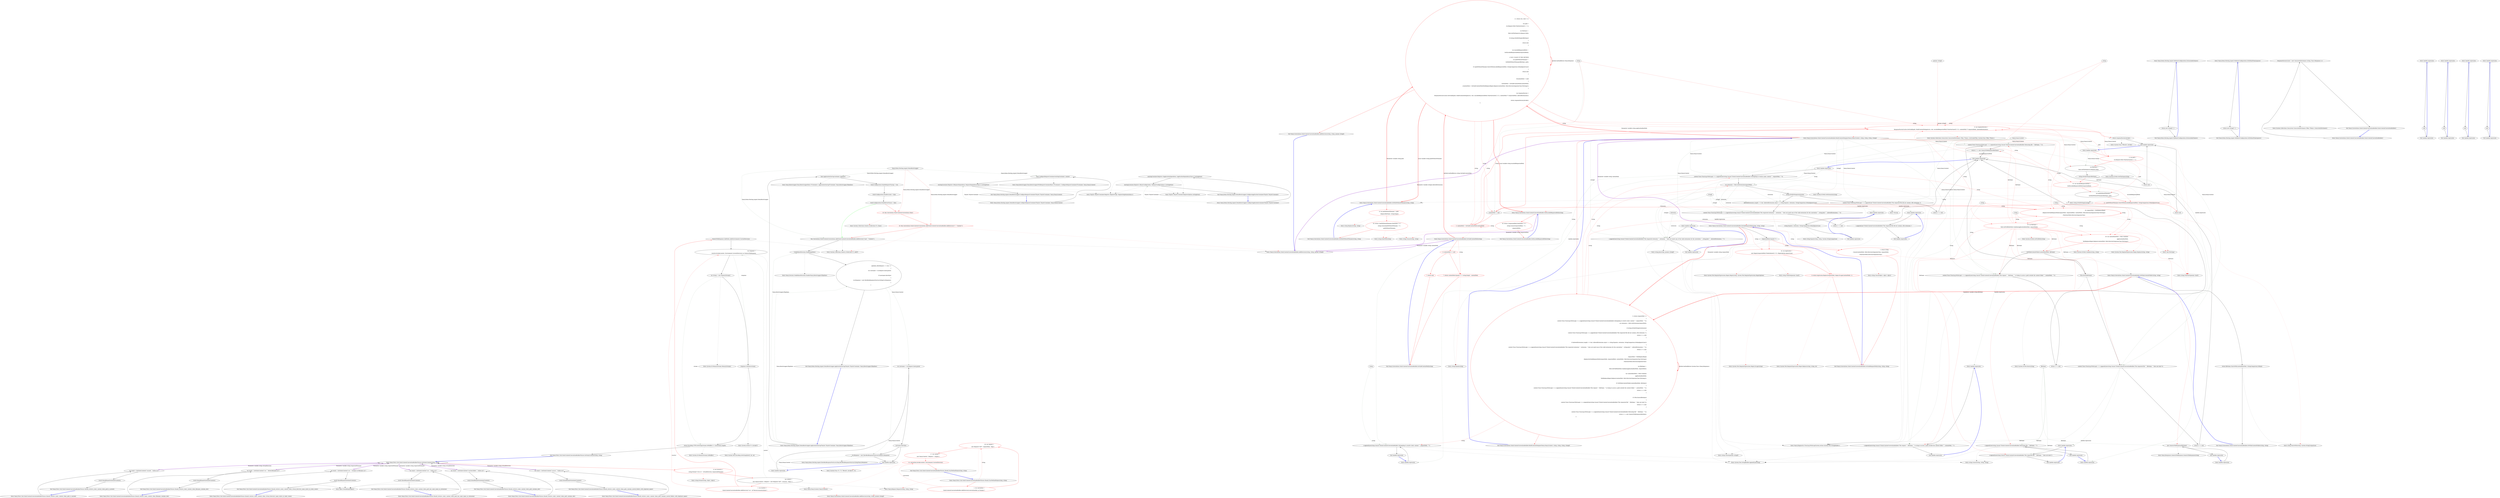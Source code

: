 digraph  {
n39 [label="Nancy.Demo.Hosting.Aspnet.DemoBootstrapper", span=""];
n0 [cluster="Nancy.Demo.Hosting.Aspnet.DemoBootstrapper.ConfigureApplicationContainer(TinyIoC.TinyIoCContainer)", label="Entry Nancy.Demo.Hosting.Aspnet.DemoBootstrapper.ConfigureApplicationContainer(TinyIoC.TinyIoCContainer)", span="23-23"];
n1 [cluster="Nancy.Demo.Hosting.Aspnet.DemoBootstrapper.ConfigureApplicationContainer(TinyIoC.TinyIoCContainer)", label="existingContainer.Register<IApplicationDependency, ApplicationDependencyClass>().AsSingleton()", span="27-27"];
n2 [cluster="Nancy.Demo.Hosting.Aspnet.DemoBootstrapper.ConfigureApplicationContainer(TinyIoC.TinyIoCContainer)", label="existingContainer.Register<IRazorConfiguration, MyRazorConfiguration>().AsSingleton()", span="28-28"];
n4 [cluster="TinyIoC.TinyIoCContainer.Register<RegisterType, RegisterImplementation>()", label="Entry TinyIoC.TinyIoCContainer.Register<RegisterType, RegisterImplementation>()", span="1018-1018"];
n5 [cluster="TinyIoC.TinyIoCContainer.RegisterOptions.AsSingleton()", label="Entry TinyIoC.TinyIoCContainer.RegisterOptions.AsSingleton()", span="592-592"];
n3 [cluster="Nancy.Demo.Hosting.Aspnet.DemoBootstrapper.ConfigureApplicationContainer(TinyIoC.TinyIoCContainer)", label="Exit Nancy.Demo.Hosting.Aspnet.DemoBootstrapper.ConfigureApplicationContainer(TinyIoC.TinyIoCContainer)", span="23-23"];
n6 [cluster="Nancy.Demo.Hosting.Aspnet.DemoBootstrapper.ConfigureRequestContainer(TinyIoC.TinyIoCContainer, Nancy.NancyContext)", label="Entry Nancy.Demo.Hosting.Aspnet.DemoBootstrapper.ConfigureRequestContainer(TinyIoC.TinyIoCContainer, Nancy.NancyContext)", span="31-31"];
n7 [cluster="Nancy.Demo.Hosting.Aspnet.DemoBootstrapper.ConfigureRequestContainer(TinyIoC.TinyIoCContainer, Nancy.NancyContext)", label="base.ConfigureRequestContainer(existingContainer, context)", span="33-33"];
n8 [cluster="Nancy.Demo.Hosting.Aspnet.DemoBootstrapper.ConfigureRequestContainer(TinyIoC.TinyIoCContainer, Nancy.NancyContext)", label="existingContainer.Register<IRequestDependency, RequestDependencyClass>().AsSingleton()", span="35-35"];
n10 [cluster="Nancy.Bootstrapper.NancyBootstrapperWithRequestContainerBase<TContainer>.ConfigureRequestContainer(TContainer, Nancy.NancyContext)", label="Entry Nancy.Bootstrapper.NancyBootstrapperWithRequestContainerBase<TContainer>.ConfigureRequestContainer(TContainer, Nancy.NancyContext)", span="108-108"];
n9 [cluster="Nancy.Demo.Hosting.Aspnet.DemoBootstrapper.ConfigureRequestContainer(TinyIoC.TinyIoCContainer, Nancy.NancyContext)", label="Exit Nancy.Demo.Hosting.Aspnet.DemoBootstrapper.ConfigureRequestContainer(TinyIoC.TinyIoCContainer, Nancy.NancyContext)", span="31-31"];
n11 [cluster="Nancy.Demo.Hosting.Aspnet.DemoBootstrapper.ApplicationStartup(TinyIoC.TinyIoCContainer, Nancy.Bootstrapper.IPipelines)", label="Entry Nancy.Demo.Hosting.Aspnet.DemoBootstrapper.ApplicationStartup(TinyIoC.TinyIoCContainer, Nancy.Bootstrapper.IPipelines)", span="38-38"];
n12 [cluster="Nancy.Demo.Hosting.Aspnet.DemoBootstrapper.ApplicationStartup(TinyIoC.TinyIoCContainer, Nancy.Bootstrapper.IPipelines)", label="base.ApplicationStartup(container, pipelines)", span="40-40"];
n19 [cluster="Nancy.Demo.Hosting.Aspnet.DemoBootstrapper.ApplicationStartup(TinyIoC.TinyIoCContainer, Nancy.Bootstrapper.IPipelines)", label="CookieBasedSessions.Enable(pipelines)", span="51-51"];
n20 [cluster="Nancy.Demo.Hosting.Aspnet.DemoBootstrapper.ApplicationStartup(TinyIoC.TinyIoCContainer, Nancy.Bootstrapper.IPipelines)", label="pipelines.AfterRequest += (ctx) =>\r\n            {\r\n                var username = ctx.Request.Query.pirate;\r\n\r\n                if (username.HasValue)\r\n                {\r\n                    ctx.Response = new HereBeAResponseYouScurvyDog(ctx.Response);\r\n                }\r\n            }", span="53-61"];
n13 [cluster="Nancy.Demo.Hosting.Aspnet.DemoBootstrapper.ApplicationStartup(TinyIoC.TinyIoCContainer, Nancy.Bootstrapper.IPipelines)", label="StaticConfiguration.EnableRequestTracing = true", span="42-42"];
n22 [cluster="Nancy.Bootstrapper.NancyBootstrapperBase<TContainer>.ApplicationStartup(TContainer, Nancy.Bootstrapper.IPipelines)", label="Entry Nancy.Bootstrapper.NancyBootstrapperBase<TContainer>.ApplicationStartup(TContainer, Nancy.Bootstrapper.IPipelines)", span="380-380"];
n14 [cluster="Nancy.Demo.Hosting.Aspnet.DemoBootstrapper.ApplicationStartup(TinyIoC.TinyIoCContainer, Nancy.Bootstrapper.IPipelines)", label="StaticConfiguration.DisableCaches = false", span="43-43"];
n15 [cluster="Nancy.Demo.Hosting.Aspnet.DemoBootstrapper.ApplicationStartup(TinyIoC.TinyIoCContainer, Nancy.Bootstrapper.IPipelines)", label="StaticConfiguration.DisableErrorTraces = false", span="44-44"];
n16 [cluster="Nancy.Demo.Hosting.Aspnet.DemoBootstrapper.ApplicationStartup(TinyIoC.TinyIoCContainer, Nancy.Bootstrapper.IPipelines)", color=red, community=0, label="18: this.Conventions.StaticContentsConventions.Clear()", span="47-47"];
n17 [cluster="Nancy.Demo.Hosting.Aspnet.DemoBootstrapper.ApplicationStartup(TinyIoC.TinyIoCContainer, Nancy.Bootstrapper.IPipelines)", color=red, community=0, label="18: this.Conventions.StaticContentsConventions.Add(StaticContentConventionBuilder.AddDirectory(''/'', ''Content''))", span="48-48"];
n23 [cluster="System.Collections.Generic.ICollection<T>.Clear()", label="Entry System.Collections.Generic.ICollection<T>.Clear()", span="0-0"];
n18 [cluster="Nancy.Demo.Hosting.Aspnet.DemoBootstrapper.ApplicationStartup(TinyIoC.TinyIoCContainer, Nancy.Bootstrapper.IPipelines)", label="this.Conventions.StaticContentsConventions.Add(StaticContentConventionBuilder.AddDirectory(''moo'', ''Content''))", span="49-49"];
n24 [cluster="Nancy.Conventions.StaticContentConventionBuilder.AddDirectory(string, string, params string[])", label="Entry Nancy.Conventions.StaticContentConventionBuilder.AddDirectory(string, string, params string[])", span="29-29"];
n25 [cluster="System.Collections.Generic.ICollection<T>.Add(T)", label="Entry System.Collections.Generic.ICollection<T>.Add(T)", span="0-0"];
n26 [cluster="Nancy.Session.CookieBasedSessions.Enable(Nancy.Bootstrapper.IPipelines)", label="Entry Nancy.Session.CookieBasedSessions.Enable(Nancy.Bootstrapper.IPipelines)", span="79-79"];
n21 [cluster="Nancy.Demo.Hosting.Aspnet.DemoBootstrapper.ApplicationStartup(TinyIoC.TinyIoCContainer, Nancy.Bootstrapper.IPipelines)", label="Exit Nancy.Demo.Hosting.Aspnet.DemoBootstrapper.ApplicationStartup(TinyIoC.TinyIoCContainer, Nancy.Bootstrapper.IPipelines)", span="38-38"];
n28 [cluster="lambda expression", label="var username = ctx.Request.Query.pirate", span="55-55"];
n30 [cluster="lambda expression", label="ctx.Response = new HereBeAResponseYouScurvyDog(ctx.Response)", span="59-59"];
n27 [cluster="lambda expression", label="Entry lambda expression", span="53-61"];
n29 [cluster="lambda expression", label="username.HasValue", span="57-57"];
n31 [cluster="lambda expression", label="Exit lambda expression", span="53-61"];
n32 [cluster="Nancy.Demo.Hosting.Aspnet.HereBeAResponseYouScurvyDog.HereBeAResponseYouScurvyDog(Nancy.Response)", label="Entry Nancy.Demo.Hosting.Aspnet.HereBeAResponseYouScurvyDog.HereBeAResponseYouScurvyDog(Nancy.Response)", span="12-12"];
n33 [cluster="Nancy.Demo.Hosting.Aspnet.MyRazorConfiguration.GetAssemblyNames()", label="Entry Nancy.Demo.Hosting.Aspnet.MyRazorConfiguration.GetAssemblyNames()", span="75-75"];
n34 [cluster="Nancy.Demo.Hosting.Aspnet.MyRazorConfiguration.GetAssemblyNames()", label="return new string[] { };", span="77-77"];
n35 [cluster="Nancy.Demo.Hosting.Aspnet.MyRazorConfiguration.GetAssemblyNames()", label="Exit Nancy.Demo.Hosting.Aspnet.MyRazorConfiguration.GetAssemblyNames()", span="75-75"];
n36 [cluster="Nancy.Demo.Hosting.Aspnet.MyRazorConfiguration.GetDefaultNamespaces()", label="Entry Nancy.Demo.Hosting.Aspnet.MyRazorConfiguration.GetDefaultNamespaces()", span="80-80"];
n37 [cluster="Nancy.Demo.Hosting.Aspnet.MyRazorConfiguration.GetDefaultNamespaces()", label="return new string[] { };", span="82-82"];
n38 [cluster="Nancy.Demo.Hosting.Aspnet.MyRazorConfiguration.GetDefaultNamespaces()", label="Exit Nancy.Demo.Hosting.Aspnet.MyRazorConfiguration.GetDefaultNamespaces()", span="80-80"];
m0_5 [cluster="Nancy.Conventions.StaticContentConventionBuilder.AddDirectory(string, string, params string[])", color=red, community=0, file="StaticContentConventionBuilder.cs", label="11: return (ctx, root) =>{\r\n\r\n                var path =\r\n                    ctx.Request.Path.TrimStart(new[] { '/' });\r\n\r\n                var fileName = \r\n                    Path.GetFileName(ctx.Request.Path);\r\n\r\n                if (string.IsNullOrEmpty(fileName))\r\n                {\r\n                    return null;\r\n                }\r\n\r\n                var encodedRequestedPath = \r\n                    GetEncodedRequestedPath(requestedPath);\r\n\r\n                // CAN I CLEAN UP THIS METHOD\r\n                var pathWithoutFilename = \r\n                    GetPathWithoutFilename(fileName, path);\r\n\r\n                if (!pathWithoutFilename.StartsWith(encodedRequestedPath, StringComparison.OrdinalIgnoreCase))\r\n                {\r\n                    return null;\r\n                }\r\n\r\n                if(contentPath != null)\r\n                {\r\n                    contentPath = GetSafeContentPath(contentPath);\r\n                    //contentPath = GetSafeContentPath(PathReplaceRegex.Replace(contentPath, Path.DirectorySeparatorChar.ToString()));\r\n                }\r\n\r\n                var responseFactory =\r\n                    ResponseFactoryCache.GetOrAdd(path, BuildContentDelegate(ctx, root, encodedRequestedPath.TrimStart(new[] {'/'}), contentPath ?? requestedPath, allowedExtensions));\r\n\r\n                return responseFactory.Invoke();\r\n            };", span="36-71"];
m0_6 [cluster="Nancy.Conventions.StaticContentConventionBuilder.AddDirectory(string, string, params string[])", file="StaticContentConventionBuilder.cs", label="Exit Nancy.Conventions.StaticContentConventionBuilder.AddDirectory(string, string, params string[])", span="29-29"];
m0_67 [cluster="Nancy.Diagnostics.TraceLog.WriteLog(System.Action<System.Text.StringBuilder>)", file="StaticContentConventionBuilder.cs", label="Entry Nancy.Diagnostics.TraceLog.WriteLog(System.Action<System.Text.StringBuilder>)", span="14-14"];
m0_74 [cluster="System.IO.Path.GetFullPath(string)", file="StaticContentConventionBuilder.cs", label="Entry System.IO.Path.GetFullPath(string)", span="0-0"];
m0_69 [cluster="Unk.Any", file="StaticContentConventionBuilder.cs", label="Entry Unk.Any", span=""];
m0_29 [cluster="System.Collections.Concurrent.ConcurrentDictionary<TKey, TValue>.GetOrAdd(TKey, System.Func<TKey, TValue>)", file="StaticContentConventionBuilder.cs", label="Entry System.Collections.Concurrent.ConcurrentDictionary<TKey, TValue>.GetOrAdd(TKey, System.Func<TKey, TValue>)", span="0-0"];
m0_27 [cluster="Nancy.Conventions.StaticContentConventionBuilder.GetSafeContentPath(string)", file="StaticContentConventionBuilder.cs", label="Entry Nancy.Conventions.StaticContentConventionBuilder.GetSafeContentPath(string)", span="74-74"];
m0_31 [cluster="Nancy.Conventions.StaticContentConventionBuilder.GetSafeContentPath(string)", color=red, community=0, file="StaticContentConventionBuilder.cs", label="4: contentPath == null", span="76-76"];
m0_33 [cluster="Nancy.Conventions.StaticContentConventionBuilder.GetSafeContentPath(string)", color=red, community=0, file="StaticContentConventionBuilder.cs", label="7: return contentPath.Equals(''/'') ? string.Empty : contentPath;", span="81-81"];
m0_32 [cluster="Nancy.Conventions.StaticContentConventionBuilder.GetSafeContentPath(string)", color=red, community=0, file="StaticContentConventionBuilder.cs", label="7: return null;", span="78-78"];
m0_34 [cluster="Nancy.Conventions.StaticContentConventionBuilder.GetSafeContentPath(string)", file="StaticContentConventionBuilder.cs", label="Exit Nancy.Conventions.StaticContentConventionBuilder.GetSafeContentPath(string)", span="74-74"];
m0_25 [cluster="Nancy.Conventions.StaticContentConventionBuilder.GetPathWithoutFilename(string, string)", file="StaticContentConventionBuilder.cs", label="Entry Nancy.Conventions.StaticContentConventionBuilder.GetPathWithoutFilename(string, string)", span="92-92"];
m0_40 [cluster="Nancy.Conventions.StaticContentConventionBuilder.GetPathWithoutFilename(string, string)", color=red, community=0, file="StaticContentConventionBuilder.cs", label="8: var pathWithoutFilename = path\r\n                .Replace(fileName, string.Empty)", span="94-95"];
m0_41 [cluster="Nancy.Conventions.StaticContentConventionBuilder.GetPathWithoutFilename(string, string)", color=red, community=0, file="StaticContentConventionBuilder.cs", label="20: return (!pathWithoutFilename.EndsWith(''/'')) ?\r\n                string.Concat(pathWithoutFilename, ''/'') :\r\n                pathWithoutFilename;", span="98-100"];
m0_42 [cluster="Nancy.Conventions.StaticContentConventionBuilder.GetPathWithoutFilename(string, string)", file="StaticContentConventionBuilder.cs", label="Exit Nancy.Conventions.StaticContentConventionBuilder.GetPathWithoutFilename(string, string)", span="92-92"];
m0_72 [cluster="System.Text.RegularExpressions.Regex.Replace(string, string)", file="StaticContentConventionBuilder.cs", label="Entry System.Text.RegularExpressions.Regex.Replace(string, string)", span="0-0"];
m0_22 [cluster="System.IO.Path.GetFileName(string)", file="StaticContentConventionBuilder.cs", label="Entry System.IO.Path.GetFileName(string)", span="0-0"];
m0_70 [cluster="Nancy.Conventions.StaticContentConventionBuilder.GetSafeRequestPath(string, string, string)", file="StaticContentConventionBuilder.cs", label="Entry Nancy.Conventions.StaticContentConventionBuilder.GetSafeRequestPath(string, string, string)", span="150-150"];
m0_119 [cluster="Nancy.Conventions.StaticContentConventionBuilder.GetSafeRequestPath(string, string, string)", file="StaticContentConventionBuilder.cs", label="requestedPath.Equals(''/'')", span="152-152"];
m0_120 [cluster="Nancy.Conventions.StaticContentConventionBuilder.GetSafeRequestPath(string, string, string)", color=red, community=0, file="StaticContentConventionBuilder.cs", label="1: return string\r\n                    .Concat(contentPath, Path.DirectorySeparatorChar, requestPath)\r\n                    .TrimStart(Path.DirectorySeparatorChar);", span="154-156"];
m0_121 [cluster="Nancy.Conventions.StaticContentConventionBuilder.GetSafeRequestPath(string, string, string)", color=red, community=0, file="StaticContentConventionBuilder.cs", label="24: var expression = \r\n                new Regex(requestedPath.TrimEnd(new[] {'/'}), RegexOptions.IgnoreCase)", span="159-160"];
m0_122 [cluster="Nancy.Conventions.StaticContentConventionBuilder.GetSafeRequestPath(string, string, string)", color=red, community=0, file="StaticContentConventionBuilder.cs", label="8: return expression.Replace(requestPath, Regex.Escape(contentPath), 1);", span="162-162"];
m0_123 [cluster="Nancy.Conventions.StaticContentConventionBuilder.GetSafeRequestPath(string, string, string)", file="StaticContentConventionBuilder.cs", label="Exit Nancy.Conventions.StaticContentConventionBuilder.GetSafeRequestPath(string, string, string)", span="150-150"];
m0_28 [cluster="Nancy.Conventions.StaticContentConventionBuilder.BuildContentDelegate(Nancy.NancyContext, string, string, string, string[])", file="StaticContentConventionBuilder.cs", label="Entry Nancy.Conventions.StaticContentConventionBuilder.BuildContentDelegate(Nancy.NancyContext, string, string, string, string[])", span="103-103"];
m0_44 [cluster="Nancy.Conventions.StaticContentConventionBuilder.BuildContentDelegate(Nancy.NancyContext, string, string, string, string[])", color=red, community=0, file="StaticContentConventionBuilder.cs", label="3: return requestPath =>\r\n            {\r\n                context.Trace.TraceLog.WriteLog(x => x.AppendLine(string.Concat(''[StaticContentConventionBuilder] Attempting to resolve static content ''', requestPath, ''''')));\r\n                var extension = Path.GetExtension(requestPath);\r\n\r\n                if (string.IsNullOrEmpty(extension))\r\n                {\r\n                    context.Trace.TraceLog.WriteLog(x => x.AppendLine(''[StaticContentConventionBuilder] The requested file did not contain a file extension.''));\r\n                    return () => null;\r\n                }\r\n\r\n                if (allowedExtensions.Length != 0 && !allowedExtensions.Any(e => string.Equals(e, extension, StringComparison.OrdinalIgnoreCase)))\r\n                {\r\n                    context.Trace.TraceLog.WriteLog(x => x.AppendLine(string.Concat(''[StaticContentConventionBuilder] The requested extension ''', extension, ''' does not match any of the valid extensions for the convention ''', string.Join('','', allowedExtensions), ''''')));\r\n                    return () => null;\r\n                }\r\n\r\n                requestPath = PathReplaceRegex\r\n                    .Replace(GetSafeRequestPath(requestPath, requestedPath, contentPath), Path.DirectorySeparatorChar.ToString())\r\n                    .TrimStart(Path.DirectorySeparatorChar);\r\n\r\n                var fileName = \r\n                    Path.GetFullPath(Path.Combine(applicationRootPath, requestPath));\r\n\r\n                var contentRootPath = Path.Combine(\r\n                    applicationRootPath,\r\n                    PathReplaceRegex.Replace(contentPath, Path.DirectorySeparatorChar.ToString()));\r\n\r\n                if (!IsWithinContentFolder(contentRootPath, fileName))\r\n                {\r\n                    context.Trace.TraceLog.WriteLog(x => x.AppendLine(string.Concat(''[StaticContentConventionBuilder] The request ''', fileName, ''' is trying to access a path outside the content folder ''', contentPath, ''''')));\r\n                    return () => null;\r\n                }\r\n\r\n                if (!File.Exists(fileName))\r\n                {\r\n                    context.Trace.TraceLog.WriteLog(x => x.AppendLine(string.Concat(''[StaticContentConventionBuilder] The requested file ''', fileName, ''' does not exist'')));\r\n                    return () => null;\r\n                }\r\n\r\n                context.Trace.TraceLog.WriteLog(x => x.AppendLine(string.Concat(''[StaticContentConventionBuilder] Returning file ''', fileName, ''''')));\r\n                return () => new GenericFileResponse(fileName);\r\n            };", span="105-147"];
m0_45 [cluster="Nancy.Conventions.StaticContentConventionBuilder.BuildContentDelegate(Nancy.NancyContext, string, string, string, string[])", file="StaticContentConventionBuilder.cs", label="Exit Nancy.Conventions.StaticContentConventionBuilder.BuildContentDelegate(Nancy.NancyContext, string, string, string, string[])", span="103-103"];
m0_75 [cluster="Nancy.Conventions.StaticContentConventionBuilder.IsWithinContentFolder(string, string)", file="StaticContentConventionBuilder.cs", label="Entry Nancy.Conventions.StaticContentConventionBuilder.IsWithinContentFolder(string, string)", span="171-171"];
m0_129 [cluster="Nancy.Conventions.StaticContentConventionBuilder.IsWithinContentFolder(string, string)", file="StaticContentConventionBuilder.cs", label="return fileName.StartsWith(contentRootPath, StringComparison.Ordinal);", span="173-173"];
m0_130 [cluster="Nancy.Conventions.StaticContentConventionBuilder.IsWithinContentFolder(string, string)", file="StaticContentConventionBuilder.cs", label="Exit Nancy.Conventions.StaticContentConventionBuilder.IsWithinContentFolder(string, string)", span="171-171"];
m0_35 [cluster="string.Equals(string)", file="StaticContentConventionBuilder.cs", label="Entry string.Equals(string)", span="0-0"];
m0_43 [cluster="string.Replace(string, string)", file="StaticContentConventionBuilder.cs", label="Entry string.Replace(string, string)", span="0-0"];
m0_38 [cluster="string.EndsWith(string)", file="StaticContentConventionBuilder.cs", label="Entry string.EndsWith(string)", span="0-0"];
m0_68 [cluster="System.IO.Path.GetExtension(string)", file="StaticContentConventionBuilder.cs", label="Entry System.IO.Path.GetExtension(string)", span="0-0"];
m0_24 [cluster="Nancy.Conventions.StaticContentConventionBuilder.GetEncodedRequestedPath(string)", file="StaticContentConventionBuilder.cs", label="Entry Nancy.Conventions.StaticContentConventionBuilder.GetEncodedRequestedPath(string)", span="85-85"];
m0_36 [cluster="Nancy.Conventions.StaticContentConventionBuilder.GetEncodedRequestedPath(string)", color=red, community=0, file="StaticContentConventionBuilder.cs", label="18: return (!requestedPath.EndsWith(''/'')) ?\r\n                string.Concat(requestedPath, ''/'') :\r\n                requestedPath;", span="87-89"];
m0_37 [cluster="Nancy.Conventions.StaticContentConventionBuilder.GetEncodedRequestedPath(string)", file="StaticContentConventionBuilder.cs", label="Exit Nancy.Conventions.StaticContentConventionBuilder.GetEncodedRequestedPath(string)", span="85-85"];
m0_21 [cluster="string.TrimStart(params char[])", file="StaticContentConventionBuilder.cs", label="Entry string.TrimStart(params char[])", span="0-0"];
m0_95 [cluster="string.Join(string, params string[])", file="StaticContentConventionBuilder.cs", label="Entry string.Join(string, params string[])", span="0-0"];
m0_118 [cluster="Nancy.Responses.GenericFileResponse.GenericFileResponse(string)", file="StaticContentConventionBuilder.cs", label="Entry Nancy.Responses.GenericFileResponse.GenericFileResponse(string)", span="32-32"];
m0_71 [cluster="char.ToString()", file="StaticContentConventionBuilder.cs", label="Entry char.ToString()", span="0-0"];
m0_126 [cluster="string.TrimEnd(params char[])", file="StaticContentConventionBuilder.cs", label="Entry string.TrimEnd(params char[])", span="0-0"];
m0_26 [cluster="string.StartsWith(string, System.StringComparison)", file="StaticContentConventionBuilder.cs", label="Entry string.StartsWith(string, System.StringComparison)", span="0-0"];
m0_3 [cluster="System.Collections.Concurrent.ConcurrentDictionary<TKey, TValue>.ConcurrentDictionary()", file="StaticContentConventionBuilder.cs", label="Entry System.Collections.Concurrent.ConcurrentDictionary<TKey, TValue>.ConcurrentDictionary()", span="0-0"];
m0_23 [cluster="string.IsNullOrEmpty(string)", file="StaticContentConventionBuilder.cs", label="Entry string.IsNullOrEmpty(string)", span="0-0"];
m0_39 [cluster="string.Concat(string, string)", file="StaticContentConventionBuilder.cs", label="Entry string.Concat(string, string)", span="0-0"];
m0_0 [cluster="Nancy.Conventions.StaticContentConventionBuilder.StaticContentConventionBuilder()", file="StaticContentConventionBuilder.cs", label="Entry Nancy.Conventions.StaticContentConventionBuilder.StaticContentConventionBuilder()", span="17-17"];
m0_1 [cluster="Nancy.Conventions.StaticContentConventionBuilder.StaticContentConventionBuilder()", file="StaticContentConventionBuilder.cs", label="ResponseFactoryCache = new ConcurrentDictionary<string, Func<Response>>()", span="19-19"];
m0_2 [cluster="Nancy.Conventions.StaticContentConventionBuilder.StaticContentConventionBuilder()", file="StaticContentConventionBuilder.cs", label="Exit Nancy.Conventions.StaticContentConventionBuilder.StaticContentConventionBuilder()", span="17-17"];
m0_115 [cluster="lambda expression", file="StaticContentConventionBuilder.cs", label="Entry lambda expression", span="146-146"];
m0_12 [cluster="lambda expression", color=red, community=0, file="StaticContentConventionBuilder.cs", label="23: var encodedRequestedPath = \r\n                    GetEncodedRequestedPath(requestedPath)", span="49-50"];
m0_18 [cluster="lambda expression", color=red, community=0, file="StaticContentConventionBuilder.cs", label="0: var responseFactory =\r\n                    ResponseFactoryCache.GetOrAdd(path, BuildContentDelegate(ctx, root, encodedRequestedPath.TrimStart(new[] {'/'}), contentPath ?? requestedPath, allowedExtensions))", span="67-68"];
m0_8 [cluster="lambda expression", color=red, community=0, file="StaticContentConventionBuilder.cs", label="5: var path =\r\n                    ctx.Request.Path.TrimStart(new[] { '/' })", span="38-39"];
m0_9 [cluster="lambda expression", file="StaticContentConventionBuilder.cs", label="var fileName = \r\n                    Path.GetFileName(ctx.Request.Path)", span="41-42"];
m0_16 [cluster="lambda expression", file="StaticContentConventionBuilder.cs", label="contentPath != null", span="61-61"];
m0_17 [cluster="lambda expression", color=red, community=0, file="StaticContentConventionBuilder.cs", label="2: contentPath = GetSafeContentPath(contentPath)", span="63-63"];
m0_7 [cluster="lambda expression", file="StaticContentConventionBuilder.cs", label="Entry lambda expression", span="36-71"];
m0_13 [cluster="lambda expression", file="StaticContentConventionBuilder.cs", label="var pathWithoutFilename = \r\n                    GetPathWithoutFilename(fileName, path)", span="53-54"];
m0_10 [cluster="lambda expression", file="StaticContentConventionBuilder.cs", label="string.IsNullOrEmpty(fileName)", span="44-44"];
m0_11 [cluster="lambda expression", file="StaticContentConventionBuilder.cs", label="return null;", span="46-46"];
m0_14 [cluster="lambda expression", color=red, community=0, file="StaticContentConventionBuilder.cs", label="11: !pathWithoutFilename.StartsWith(encodedRequestedPath, StringComparison.OrdinalIgnoreCase)", span="56-56"];
m0_15 [cluster="lambda expression", file="StaticContentConventionBuilder.cs", label="return null;", span="58-58"];
m0_19 [cluster="lambda expression", file="StaticContentConventionBuilder.cs", label="return responseFactory.Invoke();", span="70-70"];
m0_20 [cluster="lambda expression", file="StaticContentConventionBuilder.cs", label="Exit lambda expression", span="36-71"];
m0_47 [cluster="lambda expression", file="StaticContentConventionBuilder.cs", label="context.Trace.TraceLog.WriteLog(x => x.AppendLine(string.Concat(''[StaticContentConventionBuilder] Attempting to resolve static content ''', requestPath, ''''')))", span="107-107"];
m0_50 [cluster="lambda expression", file="StaticContentConventionBuilder.cs", label="context.Trace.TraceLog.WriteLog(x => x.AppendLine(''[StaticContentConventionBuilder] The requested file did not contain a file extension.''))", span="112-112"];
m0_52 [cluster="lambda expression", file="StaticContentConventionBuilder.cs", label="allowedExtensions.Length != 0 && !allowedExtensions.Any(e => string.Equals(e, extension, StringComparison.OrdinalIgnoreCase))", span="116-116"];
m0_53 [cluster="lambda expression", file="StaticContentConventionBuilder.cs", label="context.Trace.TraceLog.WriteLog(x => x.AppendLine(string.Concat(''[StaticContentConventionBuilder] The requested extension ''', extension, ''' does not match any of the valid extensions for the convention ''', string.Join('','', allowedExtensions), ''''')))", span="118-118"];
m0_93 [cluster="lambda expression", file="StaticContentConventionBuilder.cs", label="x.AppendLine(string.Concat(''[StaticContentConventionBuilder] The requested extension ''', extension, ''' does not match any of the valid extensions for the convention ''', string.Join('','', allowedExtensions), '''''))", span="118-118"];
m0_55 [cluster="lambda expression", color=red, community=0, file="StaticContentConventionBuilder.cs", label="16: requestPath = PathReplaceRegex\r\n                    .Replace(GetSafeRequestPath(requestPath, requestedPath, contentPath), Path.DirectorySeparatorChar.ToString())\r\n                    .TrimStart(Path.DirectorySeparatorChar)", span="122-124"];
m0_56 [cluster="lambda expression", color=red, community=0, file="StaticContentConventionBuilder.cs", label="16: var fileName = \r\n                    Path.GetFullPath(Path.Combine(applicationRootPath, requestPath))", span="126-127"];
m0_57 [cluster="lambda expression", color=red, community=0, file="StaticContentConventionBuilder.cs", label="16: var contentRootPath = Path.Combine(\r\n                    applicationRootPath,\r\n                    PathReplaceRegex.Replace(contentPath, Path.DirectorySeparatorChar.ToString()))", span="129-131"];
m0_59 [cluster="lambda expression", file="StaticContentConventionBuilder.cs", label="context.Trace.TraceLog.WriteLog(x => x.AppendLine(string.Concat(''[StaticContentConventionBuilder] The request ''', fileName, ''' is trying to access a path outside the content folder ''', contentPath, ''''')))", span="135-135"];
m0_101 [cluster="lambda expression", file="StaticContentConventionBuilder.cs", label="x.AppendLine(string.Concat(''[StaticContentConventionBuilder] The request ''', fileName, ''' is trying to access a path outside the content folder ''', contentPath, '''''))", span="135-135"];
m0_62 [cluster="lambda expression", file="StaticContentConventionBuilder.cs", label="context.Trace.TraceLog.WriteLog(x => x.AppendLine(string.Concat(''[StaticContentConventionBuilder] The requested file ''', fileName, ''' does not exist'')))", span="141-141"];
m0_64 [cluster="lambda expression", file="StaticContentConventionBuilder.cs", label="context.Trace.TraceLog.WriteLog(x => x.AppendLine(string.Concat(''[StaticContentConventionBuilder] Returning file ''', fileName, ''''')))", span="145-145"];
m0_78 [cluster="lambda expression", file="StaticContentConventionBuilder.cs", label="x.AppendLine(string.Concat(''[StaticContentConventionBuilder] Attempting to resolve static content ''', requestPath, '''''))", span="107-107"];
m0_48 [cluster="lambda expression", file="StaticContentConventionBuilder.cs", label="var extension = Path.GetExtension(requestPath)", span="108-108"];
m0_46 [cluster="lambda expression", file="StaticContentConventionBuilder.cs", label="Entry lambda expression", span="105-147"];
m0_77 [cluster="lambda expression", file="StaticContentConventionBuilder.cs", label="Entry lambda expression", span="107-107"];
m0_49 [cluster="lambda expression", file="StaticContentConventionBuilder.cs", label="string.IsNullOrEmpty(extension)", span="110-110"];
m0_89 [cluster="lambda expression", file="StaticContentConventionBuilder.cs", label="string.Equals(e, extension, StringComparison.OrdinalIgnoreCase)", span="116-116"];
m0_51 [cluster="lambda expression", file="StaticContentConventionBuilder.cs", label="return () => null;", span="113-113"];
m0_82 [cluster="lambda expression", file="StaticContentConventionBuilder.cs", label="Entry lambda expression", span="112-112"];
m0_88 [cluster="lambda expression", file="StaticContentConventionBuilder.cs", label="Entry lambda expression", span="116-116"];
m0_54 [cluster="lambda expression", file="StaticContentConventionBuilder.cs", label="return () => null;", span="119-119"];
m0_92 [cluster="lambda expression", file="StaticContentConventionBuilder.cs", label="Entry lambda expression", span="118-118"];
m0_58 [cluster="lambda expression", file="StaticContentConventionBuilder.cs", label="!IsWithinContentFolder(contentRootPath, fileName)", span="133-133"];
m0_61 [cluster="lambda expression", file="StaticContentConventionBuilder.cs", label="!File.Exists(fileName)", span="139-139"];
m0_107 [cluster="lambda expression", file="StaticContentConventionBuilder.cs", label="x.AppendLine(string.Concat(''[StaticContentConventionBuilder] The requested file ''', fileName, ''' does not exist''))", span="141-141"];
m0_113 [cluster="lambda expression", file="StaticContentConventionBuilder.cs", label="x.AppendLine(string.Concat(''[StaticContentConventionBuilder] Returning file ''', fileName, '''''))", span="145-145"];
m0_65 [cluster="lambda expression", file="StaticContentConventionBuilder.cs", label="return () => new GenericFileResponse(fileName);", span="146-146"];
m0_116 [cluster="lambda expression", file="StaticContentConventionBuilder.cs", label="new GenericFileResponse(fileName)", span="146-146"];
m0_60 [cluster="lambda expression", file="StaticContentConventionBuilder.cs", label="return () => null;", span="136-136"];
m0_100 [cluster="lambda expression", file="StaticContentConventionBuilder.cs", label="Entry lambda expression", span="135-135"];
m0_63 [cluster="lambda expression", file="StaticContentConventionBuilder.cs", label="return () => null;", span="142-142"];
m0_106 [cluster="lambda expression", file="StaticContentConventionBuilder.cs", label="Entry lambda expression", span="141-141"];
m0_112 [cluster="lambda expression", file="StaticContentConventionBuilder.cs", label="Entry lambda expression", span="145-145"];
m0_66 [cluster="lambda expression", file="StaticContentConventionBuilder.cs", label="Exit lambda expression", span="105-147"];
m0_79 [cluster="lambda expression", file="StaticContentConventionBuilder.cs", label="Exit lambda expression", span="107-107"];
m0_83 [cluster="lambda expression", file="StaticContentConventionBuilder.cs", label="x.AppendLine(''[StaticContentConventionBuilder] The requested file did not contain a file extension.'')", span="112-112"];
m0_84 [cluster="lambda expression", file="StaticContentConventionBuilder.cs", label="Exit lambda expression", span="112-112"];
m0_85 [cluster="lambda expression", file="StaticContentConventionBuilder.cs", label="Entry lambda expression", span="113-113"];
m0_86 [cluster="lambda expression", file="StaticContentConventionBuilder.cs", label=null, span="113-113"];
m0_87 [cluster="lambda expression", file="StaticContentConventionBuilder.cs", label="Exit lambda expression", span="113-113"];
m0_90 [cluster="lambda expression", file="StaticContentConventionBuilder.cs", label="Exit lambda expression", span="116-116"];
m0_94 [cluster="lambda expression", file="StaticContentConventionBuilder.cs", label="Exit lambda expression", span="118-118"];
m0_97 [cluster="lambda expression", file="StaticContentConventionBuilder.cs", label="Entry lambda expression", span="119-119"];
m0_98 [cluster="lambda expression", file="StaticContentConventionBuilder.cs", label=null, span="119-119"];
m0_99 [cluster="lambda expression", file="StaticContentConventionBuilder.cs", label="Exit lambda expression", span="119-119"];
m0_102 [cluster="lambda expression", file="StaticContentConventionBuilder.cs", label="Exit lambda expression", span="135-135"];
m0_103 [cluster="lambda expression", file="StaticContentConventionBuilder.cs", label="Entry lambda expression", span="136-136"];
m0_104 [cluster="lambda expression", file="StaticContentConventionBuilder.cs", label=null, span="136-136"];
m0_105 [cluster="lambda expression", file="StaticContentConventionBuilder.cs", label="Exit lambda expression", span="136-136"];
m0_108 [cluster="lambda expression", file="StaticContentConventionBuilder.cs", label="Exit lambda expression", span="141-141"];
m0_109 [cluster="lambda expression", file="StaticContentConventionBuilder.cs", label="Entry lambda expression", span="142-142"];
m0_110 [cluster="lambda expression", file="StaticContentConventionBuilder.cs", label=null, span="142-142"];
m0_111 [cluster="lambda expression", file="StaticContentConventionBuilder.cs", label="Exit lambda expression", span="142-142"];
m0_114 [cluster="lambda expression", file="StaticContentConventionBuilder.cs", label="Exit lambda expression", span="145-145"];
m0_117 [cluster="lambda expression", file="StaticContentConventionBuilder.cs", label="Exit lambda expression", span="146-146"];
m0_91 [cluster="string.Equals(string, string, System.StringComparison)", file="StaticContentConventionBuilder.cs", label="Entry string.Equals(string, string, System.StringComparison)", span="0-0"];
m0_81 [cluster="System.Text.StringBuilder.AppendLine(string)", file="StaticContentConventionBuilder.cs", label="Entry System.Text.StringBuilder.AppendLine(string)", span="0-0"];
m0_96 [cluster="string.Concat(params string[])", file="StaticContentConventionBuilder.cs", label="Entry string.Concat(params string[])", span="0-0"];
m0_125 [cluster="System.Text.RegularExpressions.Regex.Regex(string, System.Text.RegularExpressions.RegexOptions)", file="StaticContentConventionBuilder.cs", label="Entry System.Text.RegularExpressions.Regex.Regex(string, System.Text.RegularExpressions.RegexOptions)", span="0-0"];
m0_73 [cluster="System.IO.Path.Combine(string, string)", file="StaticContentConventionBuilder.cs", label="Entry System.IO.Path.Combine(string, string)", span="0-0"];
m0_127 [cluster="System.Text.RegularExpressions.Regex.Escape(string)", file="StaticContentConventionBuilder.cs", label="Entry System.Text.RegularExpressions.Regex.Escape(string)", span="0-0"];
m0_80 [cluster="string.Concat(string, string, string)", file="StaticContentConventionBuilder.cs", label="Entry string.Concat(string, string, string)", span="0-0"];
m0_128 [cluster="System.Text.RegularExpressions.Regex.Replace(string, string, int)", file="StaticContentConventionBuilder.cs", label="Entry System.Text.RegularExpressions.Regex.Replace(string, string, int)", span="0-0"];
m0_30 [cluster="System.Func<TResult>.Invoke()", file="StaticContentConventionBuilder.cs", label="Entry System.Func<TResult>.Invoke()", span="0-0"];
m0_76 [cluster="System.IO.File.Exists(string)", file="StaticContentConventionBuilder.cs", label="Entry System.IO.File.Exists(string)", span="0-0"];
m0_124 [cluster="string.Concat(object, object, object)", file="StaticContentConventionBuilder.cs", label="Entry string.Concat(object, object, object)", span="0-0"];
m0_131 [file="StaticContentConventionBuilder.cs", label=string, span=""];
m0_132 [file="StaticContentConventionBuilder.cs", label=string, span=""];
m0_133 [file="StaticContentConventionBuilder.cs", label="params string[]", span=""];
m0_134 [file="StaticContentConventionBuilder.cs", label="Nancy.NancyContext", span=""];
m0_135 [file="StaticContentConventionBuilder.cs", label="string[]", span=""];
m0_136 [file="StaticContentConventionBuilder.cs", label=string, span=""];
m0_137 [file="StaticContentConventionBuilder.cs", label=string, span=""];
m0_138 [file="StaticContentConventionBuilder.cs", label=string, span=""];
m0_139 [file="StaticContentConventionBuilder.cs", label=string, span=""];
m0_140 [file="StaticContentConventionBuilder.cs", label=extension, span=""];
m0_141 [file="StaticContentConventionBuilder.cs", label=fileName, span=""];
m1_22 [cluster="Nancy.Tests.Unit.StaticContentConventionBuilderFixture.Should_retrieve_static_content_when_path_contains_dot()", file="StaticContentConventionBuilderFixture.cs", label="Entry Nancy.Tests.Unit.StaticContentConventionBuilderFixture.Should_retrieve_static_content_when_path_contains_dot()", span="72-72"];
m1_23 [cluster="Nancy.Tests.Unit.StaticContentConventionBuilderFixture.Should_retrieve_static_content_when_path_contains_dot()", file="StaticContentConventionBuilderFixture.cs", label="var result = GetStaticContent(''css/Sub.folder'', ''styles.css'')", span="76-76"];
m1_24 [cluster="Nancy.Tests.Unit.StaticContentConventionBuilderFixture.Should_retrieve_static_content_when_path_contains_dot()", file="StaticContentConventionBuilderFixture.cs", label="result.ShouldEqual(StylesheetContents)", span="79-79"];
m1_25 [cluster="Nancy.Tests.Unit.StaticContentConventionBuilderFixture.Should_retrieve_static_content_when_path_contains_dot()", file="StaticContentConventionBuilderFixture.cs", label="Exit Nancy.Tests.Unit.StaticContentConventionBuilderFixture.Should_retrieve_static_content_when_path_contains_dot()", span="72-72"];
m1_33 [cluster="Nancy.Request.Request(string, string, string)", file="StaticContentConventionBuilderFixture.cs", label="Entry Nancy.Request.Request(string, string, string)", span="27-27"];
m1_5 [cluster="object.ShouldEqual(object)", file="StaticContentConventionBuilderFixture.cs", label="Entry object.ShouldEqual(object)", span="95-95"];
m1_14 [cluster="Nancy.Tests.Unit.StaticContentConventionBuilderFixture.Should_retrieve_static_content_when_path_contains_nested_folders_with_duplicate_name()", file="StaticContentConventionBuilderFixture.cs", label="Entry Nancy.Tests.Unit.StaticContentConventionBuilderFixture.Should_retrieve_static_content_when_path_contains_nested_folders_with_duplicate_name()", span="50-50"];
m1_15 [cluster="Nancy.Tests.Unit.StaticContentConventionBuilderFixture.Should_retrieve_static_content_when_path_contains_nested_folders_with_duplicate_name()", file="StaticContentConventionBuilderFixture.cs", label="var result = GetStaticContent(''css/css'', ''styles.css'')", span="54-54"];
m1_16 [cluster="Nancy.Tests.Unit.StaticContentConventionBuilderFixture.Should_retrieve_static_content_when_path_contains_nested_folders_with_duplicate_name()", file="StaticContentConventionBuilderFixture.cs", label="result.ShouldEqual(StylesheetContents)", span="57-57"];
m1_17 [cluster="Nancy.Tests.Unit.StaticContentConventionBuilderFixture.Should_retrieve_static_content_when_path_contains_nested_folders_with_duplicate_name()", file="StaticContentConventionBuilderFixture.cs", label="Exit Nancy.Tests.Unit.StaticContentConventionBuilderFixture.Should_retrieve_static_content_when_path_contains_nested_folders_with_duplicate_name()", span="50-50"];
m1_45 [cluster="string.Format(string, object, object)", file="StaticContentConventionBuilderFixture.cs", label="Entry string.Format(string, object, object)", span="0-0"];
m1_0 [cluster="Nancy.Tests.Unit.StaticContentConventionBuilderFixture.Should_retrieve_static_content_when_path_has_same_name_as_extension()", file="StaticContentConventionBuilderFixture.cs", label="Entry Nancy.Tests.Unit.StaticContentConventionBuilderFixture.Should_retrieve_static_content_when_path_has_same_name_as_extension()", span="17-17"];
m1_1 [cluster="Nancy.Tests.Unit.StaticContentConventionBuilderFixture.Should_retrieve_static_content_when_path_has_same_name_as_extension()", file="StaticContentConventionBuilderFixture.cs", label="var result = GetStaticContent(''css'', ''styles.css'')", span="21-21"];
m1_2 [cluster="Nancy.Tests.Unit.StaticContentConventionBuilderFixture.Should_retrieve_static_content_when_path_has_same_name_as_extension()", file="StaticContentConventionBuilderFixture.cs", label="result.ShouldEqual(StylesheetContents)", span="24-24"];
m1_3 [cluster="Nancy.Tests.Unit.StaticContentConventionBuilderFixture.Should_retrieve_static_content_when_path_has_same_name_as_extension()", file="StaticContentConventionBuilderFixture.cs", label="Exit Nancy.Tests.Unit.StaticContentConventionBuilderFixture.Should_retrieve_static_content_when_path_has_same_name_as_extension()", span="17-17"];
m1_48 [cluster="System.Action<T>.Invoke(T)", file="StaticContentConventionBuilderFixture.cs", label="Entry System.Action<T>.Invoke(T)", span="0-0"];
m1_10 [cluster="Nancy.Tests.Unit.StaticContentConventionBuilderFixture.Should_retrieve_static_content_when_path_is_nested()", file="StaticContentConventionBuilderFixture.cs", label="Entry Nancy.Tests.Unit.StaticContentConventionBuilderFixture.Should_retrieve_static_content_when_path_is_nested()", span="39-39"];
m1_11 [cluster="Nancy.Tests.Unit.StaticContentConventionBuilderFixture.Should_retrieve_static_content_when_path_is_nested()", file="StaticContentConventionBuilderFixture.cs", label="var result = GetStaticContent(''css/sub'', ''styles.css'')", span="43-43"];
m1_12 [cluster="Nancy.Tests.Unit.StaticContentConventionBuilderFixture.Should_retrieve_static_content_when_path_is_nested()", file="StaticContentConventionBuilderFixture.cs", label="result.ShouldEqual(StylesheetContents)", span="46-46"];
m1_13 [cluster="Nancy.Tests.Unit.StaticContentConventionBuilderFixture.Should_retrieve_static_content_when_path_is_nested()", file="StaticContentConventionBuilderFixture.cs", label="Exit Nancy.Tests.Unit.StaticContentConventionBuilderFixture.Should_retrieve_static_content_when_path_is_nested()", span="39-39"];
m1_32 [cluster="Nancy.Conventions.StaticContentConventionBuilder.AddDirectory(string, string, params string[])", file="StaticContentConventionBuilderFixture.cs", label="Entry Nancy.Conventions.StaticContentConventionBuilder.AddDirectory(string, string, params string[])", span="29-29"];
m1_4 [cluster="Nancy.Tests.Unit.StaticContentConventionBuilderFixture.GetStaticContent(string, string)", file="StaticContentConventionBuilderFixture.cs", label="Entry Nancy.Tests.Unit.StaticContentConventionBuilderFixture.GetStaticContent(string, string)", span="105-105"];
m1_36 [cluster="Nancy.Tests.Unit.StaticContentConventionBuilderFixture.GetStaticContent(string, string)", color=red, community=0, file="StaticContentConventionBuilderFixture.cs", label="8: var resource = \r\n                string.Format(''{0}/{1}'', virtualDirectory, requestedFilename)", span="107-108"];
m1_37 [cluster="Nancy.Tests.Unit.StaticContentConventionBuilderFixture.GetStaticContent(string, string)", file="StaticContentConventionBuilderFixture.cs", label="var context = \r\n                new NancyContext { Request = new Request(''GET'', resource, ''http'') }", span="110-111"];
m1_38 [cluster="Nancy.Tests.Unit.StaticContentConventionBuilderFixture.GetStaticContent(string, string)", color=red, community=0, file="StaticContentConventionBuilderFixture.cs", label="1: var resolver = \r\n                StaticContentConventionBuilder.AddDirectory(''css'', @''Resources\Assets\Styles'')", span="113-114"];
m1_40 [cluster="Nancy.Tests.Unit.StaticContentConventionBuilderFixture.GetStaticContent(string, string)", file="StaticContentConventionBuilderFixture.cs", label="var response = \r\n                resolver.Invoke(context, Environment.CurrentDirectory) as GenericFileResponse", span="118-119"];
m1_39 [cluster="Nancy.Tests.Unit.StaticContentConventionBuilderFixture.GetStaticContent(string, string)", file="StaticContentConventionBuilderFixture.cs", label="GenericFileResponse.SafePaths.Add(Environment.CurrentDirectory)", span="116-116"];
m1_41 [cluster="Nancy.Tests.Unit.StaticContentConventionBuilderFixture.GetStaticContent(string, string)", file="StaticContentConventionBuilderFixture.cs", label="var stream = new MemoryStream()", span="121-121"];
m1_42 [cluster="Nancy.Tests.Unit.StaticContentConventionBuilderFixture.GetStaticContent(string, string)", file="StaticContentConventionBuilderFixture.cs", label="response.Contents(stream)", span="123-123"];
m1_43 [cluster="Nancy.Tests.Unit.StaticContentConventionBuilderFixture.GetStaticContent(string, string)", file="StaticContentConventionBuilderFixture.cs", label="return Encoding.UTF8.GetString(stream.GetBuffer(), 0, (int)stream.Length);", span="124-124"];
m1_44 [cluster="Nancy.Tests.Unit.StaticContentConventionBuilderFixture.GetStaticContent(string, string)", file="StaticContentConventionBuilderFixture.cs", label="Exit Nancy.Tests.Unit.StaticContentConventionBuilderFixture.GetStaticContent(string, string)", span="105-105"];
m1_50 [cluster="System.Text.Encoding.GetString(byte[], int, int)", file="StaticContentConventionBuilderFixture.cs", label="Entry System.Text.Encoding.GetString(byte[], int, int)", span="0-0"];
m1_6 [cluster="Nancy.Tests.Unit.StaticContentConventionBuilderFixture.Should_retrieve_static_content_when_virtual_directory_name_exists_in_static_route()", file="StaticContentConventionBuilderFixture.cs", label="Entry Nancy.Tests.Unit.StaticContentConventionBuilderFixture.Should_retrieve_static_content_when_virtual_directory_name_exists_in_static_route()", span="28-28"];
m1_7 [cluster="Nancy.Tests.Unit.StaticContentConventionBuilderFixture.Should_retrieve_static_content_when_virtual_directory_name_exists_in_static_route()", file="StaticContentConventionBuilderFixture.cs", label="var result = GetStaticContent(''css'', ''strange-css-filename.css'')", span="32-32"];
m1_8 [cluster="Nancy.Tests.Unit.StaticContentConventionBuilderFixture.Should_retrieve_static_content_when_virtual_directory_name_exists_in_static_route()", file="StaticContentConventionBuilderFixture.cs", label="result.ShouldEqual(StylesheetContents)", span="35-35"];
m1_9 [cluster="Nancy.Tests.Unit.StaticContentConventionBuilderFixture.Should_retrieve_static_content_when_virtual_directory_name_exists_in_static_route()", file="StaticContentConventionBuilderFixture.cs", label="Exit Nancy.Tests.Unit.StaticContentConventionBuilderFixture.Should_retrieve_static_content_when_virtual_directory_name_exists_in_static_route()", span="28-28"];
m1_34 [cluster="Nancy.NancyContext.NancyContext()", file="StaticContentConventionBuilderFixture.cs", label="Entry Nancy.NancyContext.NancyContext()", span="19-19"];
m1_35 [cluster="System.Func<T1, T2, TResult>.Invoke(T1, T2)", file="StaticContentConventionBuilderFixture.cs", label="Entry System.Func<T1, T2, TResult>.Invoke(T1, T2)", span="0-0"];
m1_49 [cluster="System.IO.MemoryStream.GetBuffer()", file="StaticContentConventionBuilderFixture.cs", label="Entry System.IO.MemoryStream.GetBuffer()", span="0-0"];
m1_18 [cluster="Nancy.Tests.Unit.StaticContentConventionBuilderFixture.Should_retrieve_static_content_when_filename_contains_dot()", file="StaticContentConventionBuilderFixture.cs", label="Entry Nancy.Tests.Unit.StaticContentConventionBuilderFixture.Should_retrieve_static_content_when_filename_contains_dot()", span="61-61"];
m1_19 [cluster="Nancy.Tests.Unit.StaticContentConventionBuilderFixture.Should_retrieve_static_content_when_filename_contains_dot()", file="StaticContentConventionBuilderFixture.cs", label="var result = GetStaticContent(''css'', ''dotted.filename.css'')", span="65-65"];
m1_20 [cluster="Nancy.Tests.Unit.StaticContentConventionBuilderFixture.Should_retrieve_static_content_when_filename_contains_dot()", file="StaticContentConventionBuilderFixture.cs", label="result.ShouldEqual(StylesheetContents)", span="68-68"];
m1_21 [cluster="Nancy.Tests.Unit.StaticContentConventionBuilderFixture.Should_retrieve_static_content_when_filename_contains_dot()", file="StaticContentConventionBuilderFixture.cs", label="Exit Nancy.Tests.Unit.StaticContentConventionBuilderFixture.Should_retrieve_static_content_when_filename_contains_dot()", span="61-61"];
m1_26 [cluster="Nancy.Tests.Unit.StaticContentConventionBuilderFixture.Should_FactMethodName(string, string)", file="StaticContentConventionBuilderFixture.cs", label="Entry Nancy.Tests.Unit.StaticContentConventionBuilderFixture.Should_FactMethodName(string, string)", span="87-87"];
m1_27 [cluster="Nancy.Tests.Unit.StaticContentConventionBuilderFixture.Should_FactMethodName(string, string)", color=red, community=0, file="StaticContentConventionBuilderFixture.cs", label="1: var convention = \r\n                StaticContentConventionBuilder.AddDirectory(conventionPath, @''foo/bar'')", span="90-91"];
m1_28 [cluster="Nancy.Tests.Unit.StaticContentConventionBuilderFixture.Should_FactMethodName(string, string)", color=red, community=0, file="StaticContentConventionBuilderFixture.cs", label="16: var request = \r\n                new Request(''GET'', requestPath, ''http'')", span="93-94"];
m1_30 [cluster="Nancy.Tests.Unit.StaticContentConventionBuilderFixture.Should_FactMethodName(string, string)", color=red, community=0, file="StaticContentConventionBuilderFixture.cs", label="14: convention.Invoke(context, Environment.CurrentDirectory)", span="100-100"];
m1_29 [cluster="Nancy.Tests.Unit.StaticContentConventionBuilderFixture.Should_FactMethodName(string, string)", color=red, community=0, file="StaticContentConventionBuilderFixture.cs", label="17: var context =\r\n                new NancyContext { Request = request }", span="96-97"];
m1_31 [cluster="Nancy.Tests.Unit.StaticContentConventionBuilderFixture.Should_FactMethodName(string, string)", file="StaticContentConventionBuilderFixture.cs", label="Exit Nancy.Tests.Unit.StaticContentConventionBuilderFixture.Should_FactMethodName(string, string)", span="87-87"];
m1_47 [cluster="System.IO.MemoryStream.MemoryStream()", file="StaticContentConventionBuilderFixture.cs", label="Entry System.IO.MemoryStream.MemoryStream()", span="0-0"];
n39 -> n7  [color=darkseagreen4, key=1, label="Nancy.Demo.Hosting.Aspnet.DemoBootstrapper", style=dashed];
n39 -> n12  [color=darkseagreen4, key=1, label="Nancy.Demo.Hosting.Aspnet.DemoBootstrapper", style=dashed];
n39 -> n16  [color=red, key=1, label="Nancy.Demo.Hosting.Aspnet.DemoBootstrapper", style=dashed];
n39 -> n17  [color=red, key=1, label="Nancy.Demo.Hosting.Aspnet.DemoBootstrapper", style=dashed];
n39 -> n18  [color=darkseagreen4, key=1, label="Nancy.Demo.Hosting.Aspnet.DemoBootstrapper", style=dashed];
n0 -> n1  [key=0, style=solid];
n0 -> n2  [color=darkseagreen4, key=1, label="TinyIoC.TinyIoCContainer", style=dashed];
n1 -> n2  [key=0, style=solid];
n1 -> n4  [key=2, style=dotted];
n1 -> n5  [key=2, style=dotted];
n2 -> n3  [key=0, style=solid];
n2 -> n4  [key=2, style=dotted];
n2 -> n5  [key=2, style=dotted];
n3 -> n0  [color=blue, key=0, style=bold];
n6 -> n7  [key=0, style=solid];
n6 -> n8  [color=darkseagreen4, key=1, label="TinyIoC.TinyIoCContainer", style=dashed];
n7 -> n8  [key=0, style=solid];
n7 -> n10  [key=2, style=dotted];
n8 -> n9  [key=0, style=solid];
n8 -> n4  [key=2, style=dotted];
n8 -> n5  [key=2, style=dotted];
n9 -> n6  [color=blue, key=0, style=bold];
n11 -> n12  [key=0, style=solid];
n11 -> n19  [color=darkseagreen4, key=1, label="Nancy.Bootstrapper.IPipelines", style=dashed];
n11 -> n20  [color=darkseagreen4, key=1, label="Nancy.Bootstrapper.IPipelines", style=dashed];
n12 -> n13  [key=0, style=solid];
n12 -> n22  [key=2, style=dotted];
n19 -> n20  [key=0, style=solid];
n19 -> n26  [key=2, style=dotted];
n20 -> n21  [key=0, style=solid];
n20 -> n28  [color=darkseagreen4, key=1, label="Nancy.NancyContext", style=dashed];
n20 -> n30  [color=darkseagreen4, key=1, label="Nancy.NancyContext", style=dashed];
n13 -> n14  [key=0, style=solid];
n14 -> n15  [key=0, style=solid];
n15 -> n16  [color=red, key=0, style=solid];
n15 -> n18  [color=green, key=0, style=solid];
n16 -> n17  [color=red, key=0, style=solid];
n16 -> n23  [color=red, key=2, style=dotted];
n17 -> n18  [color=red, key=0, style=solid];
n17 -> n24  [color=red, key=2, style=dotted];
n17 -> n25  [color=red, key=2, style=dotted];
n18 -> n19  [key=0, style=solid];
n18 -> n24  [key=2, style=dotted];
n18 -> n25  [key=2, style=dotted];
n21 -> n11  [color=blue, key=0, style=bold];
n28 -> n29  [key=0, style=solid];
n30 -> n31  [key=0, style=solid];
n30 -> n32  [key=2, style=dotted];
n27 -> n28  [key=0, style=solid];
n27 -> n30  [color=darkseagreen4, key=1, label="Nancy.NancyContext", style=dashed];
n29 -> n30  [key=0, style=solid];
n29 -> n31  [key=0, style=solid];
n31 -> n27  [color=blue, key=0, style=bold];
n33 -> n34  [key=0, style=solid];
n34 -> n35  [key=0, style=solid];
n35 -> n33  [color=blue, key=0, style=bold];
n36 -> n37  [key=0, style=solid];
n37 -> n38  [key=0, style=solid];
n38 -> n36  [color=blue, key=0, style=bold];
m0_5 -> m0_6  [color=red, key=0, style=solid];
m0_5 -> m0_8  [color=red, key=1, label="Nancy.NancyContext", style=dashed];
m0_5 -> m0_9  [color=red, key=1, label="Nancy.NancyContext", style=dashed];
m0_5 -> m0_16  [color=red, key=1, label=string, style=dashed];
m0_5 -> m0_17  [color=red, key=1, label=string, style=dashed];
m0_5 -> m0_18  [color=red, key=1, label=string, style=dashed];
m0_5 -> m0_5  [color=red, key=3, label="method methodReturn Nancy.Response ", style=bold];
m0_5 -> m0_24  [color=red, key=3, label="Local variable string encodedRequestedPath", style=bold];
m0_5 -> m0_25  [color=red, key=3, label="Local variable string pathWithoutFilename", style=bold];
m0_6 -> n24  [color=blue, key=0, style=bold];
m0_27 -> m0_31  [color=red, key=0, style=solid];
m0_27 -> m0_33  [color=red, key=1, label=string, style=dashed];
m0_27 -> n24  [color=darkorchid, key=3, label="Parameter variable string contentPath", style=bold];
m0_27 -> m0_5  [color=red, key=3, label="method methodReturn string GetSafeContentPath", style=bold];
m0_31 -> m0_32  [color=red, key=0, style=solid];
m0_31 -> m0_33  [color=red, key=0, style=solid];
m0_33 -> m0_34  [color=red, key=0, style=solid];
m0_33 -> m0_35  [color=red, key=2, style=dotted];
m0_32 -> m0_34  [color=red, key=0, style=solid];
m0_34 -> m0_27  [color=blue, key=0, style=bold];
m0_25 -> m0_40  [color=red, key=0, style=solid];
m0_25 -> m0_5  [color=red, key=3, label="Parameter variable string path", style=bold];
m0_40 -> m0_41  [color=red, key=0, style=solid];
m0_40 -> m0_43  [color=red, key=2, style=dotted];
m0_41 -> m0_42  [color=red, key=0, style=solid];
m0_41 -> m0_38  [color=red, key=2, style=dotted];
m0_41 -> m0_39  [color=red, key=2, style=dotted];
m0_42 -> m0_25  [color=blue, key=0, style=bold];
m0_70 -> m0_119  [key=0, style=solid];
m0_70 -> m0_120  [color=red, key=1, label=string, style=dashed];
m0_70 -> m0_121  [color=red, key=1, label=string, style=dashed];
m0_70 -> m0_122  [color=red, key=1, label=string, style=dashed];
m0_70 -> m0_44  [color=red, key=3, label="Parameter variable string requestPath", style=bold];
m0_70 -> m0_28  [color=darkorchid, key=3, label="Parameter variable string contentPath", style=bold];
m0_119 -> m0_120  [color=red, key=0, style=solid];
m0_119 -> m0_121  [color=red, key=0, style=solid];
m0_119 -> m0_35  [key=2, style=dotted];
m0_120 -> m0_123  [color=red, key=0, style=solid];
m0_120 -> m0_124  [color=red, key=2, style=dotted];
m0_120 -> m0_21  [color=red, key=2, style=dotted];
m0_121 -> m0_122  [color=red, key=0, style=solid];
m0_121 -> m0_125  [color=red, key=2, style=dotted];
m0_121 -> m0_126  [color=red, key=2, style=dotted];
m0_122 -> m0_123  [color=red, key=0, style=solid];
m0_122 -> m0_127  [color=red, key=2, style=dotted];
m0_122 -> m0_128  [color=red, key=2, style=dotted];
m0_123 -> m0_70  [color=blue, key=0, style=bold];
m0_28 -> m0_44  [color=red, key=0, style=solid];
m0_28 -> m0_47  [color=darkseagreen4, key=1, label="Nancy.NancyContext", style=dashed];
m0_28 -> m0_50  [color=darkseagreen4, key=1, label="Nancy.NancyContext", style=dashed];
m0_28 -> m0_52  [color=darkseagreen4, key=1, label="string[]", style=dashed];
m0_28 -> m0_53  [color=darkseagreen4, key=1, label="Nancy.NancyContext", style=dashed];
m0_28 -> m0_93  [color=darkseagreen4, key=1, label="string[]", style=dashed];
m0_28 -> m0_55  [color=red, key=1, label=string, style=dashed];
m0_28 -> m0_56  [color=red, key=1, label=string, style=dashed];
m0_28 -> m0_57  [color=red, key=1, label=string, style=dashed];
m0_28 -> m0_59  [color=darkseagreen4, key=1, label="Nancy.NancyContext", style=dashed];
m0_28 -> m0_101  [color=darkseagreen4, key=1, label=string, style=dashed];
m0_28 -> m0_62  [color=darkseagreen4, key=1, label="Nancy.NancyContext", style=dashed];
m0_28 -> m0_64  [color=darkseagreen4, key=1, label="Nancy.NancyContext", style=dashed];
m0_28 -> m0_5  [color=red, key=3, label="Parameter variable string applicationRootPath", style=bold];
m0_28 -> n24  [color=darkorchid, key=3, label="Parameter variable string[] allowedExtensions", style=bold];
m0_44 -> m0_45  [color=red, key=0, style=solid];
m0_44 -> m0_47  [color=red, key=1, label=string, style=dashed];
m0_44 -> m0_78  [color=red, key=1, label=string, style=dashed];
m0_44 -> m0_48  [color=red, key=1, label=string, style=dashed];
m0_44 -> m0_55  [color=red, key=1, label=string, style=dashed];
m0_44 -> m0_44  [color=red, key=3, label="method methodReturn System.Func<Nancy.Response> ", style=bold];
m0_45 -> m0_28  [color=blue, key=0, style=bold];
m0_75 -> m0_129  [key=0, style=solid];
m0_75 -> m0_44  [color=red, key=3, label="Parameter variable string fileName", style=bold];
m0_129 -> m0_130  [key=0, style=solid];
m0_129 -> m0_26  [key=2, style=dotted];
m0_130 -> m0_75  [color=blue, key=0, style=bold];
m0_24 -> m0_36  [color=red, key=0, style=solid];
m0_24 -> n24  [color=darkorchid, key=3, label="Parameter variable string requestedPath", style=bold];
m0_36 -> m0_37  [color=red, key=0, style=solid];
m0_36 -> m0_38  [color=red, key=2, style=dotted];
m0_36 -> m0_39  [color=red, key=2, style=dotted];
m0_37 -> m0_24  [color=blue, key=0, style=bold];
m0_0 -> m0_1  [key=0, style=solid];
m0_1 -> m0_2  [key=0, style=solid];
m0_1 -> m0_3  [key=2, style=dotted];
m0_2 -> m0_0  [color=blue, key=0, style=bold];
m0_115 -> m0_116  [key=0, style=solid];
m0_12 -> m0_13  [color=red, key=0, style=solid];
m0_12 -> m0_24  [color=red, key=2, style=dotted];
m0_12 -> m0_14  [color=red, key=1, label=encodedRequestedPath, style=dashed];
m0_12 -> m0_18  [color=red, key=1, label=encodedRequestedPath, style=dashed];
m0_18 -> m0_19  [color=red, key=0, style=solid];
m0_18 -> m0_21  [color=red, key=2, style=dotted];
m0_18 -> m0_28  [color=red, key=2, style=dotted];
m0_18 -> m0_29  [color=red, key=2, style=dotted];
m0_8 -> m0_9  [color=red, key=0, style=solid];
m0_8 -> m0_21  [color=red, key=2, style=dotted];
m0_8 -> m0_13  [color=red, key=1, label=path, style=dashed];
m0_8 -> m0_18  [color=red, key=1, label=path, style=dashed];
m0_9 -> m0_10  [key=0, style=solid];
m0_9 -> m0_22  [key=2, style=dotted];
m0_9 -> m0_13  [color=darkseagreen4, key=1, label=fileName, style=dashed];
m0_16 -> m0_17  [color=red, key=0, style=solid];
m0_16 -> m0_18  [color=red, key=0, style=solid];
m0_17 -> m0_18  [color=red, key=0, style=solid];
m0_17 -> m0_27  [color=red, key=2, style=dotted];
m0_17 -> m0_17  [color=red, key=1, label=string, style=dashed];
m0_7 -> m0_8  [color=red, key=0, style=solid];
m0_7 -> m0_9  [color=darkseagreen4, key=1, label="Nancy.NancyContext", style=dashed];
m0_7 -> m0_18  [color=red, key=1, label="Nancy.NancyContext", style=dashed];
m0_13 -> m0_14  [color=red, key=0, style=solid];
m0_13 -> m0_25  [key=2, style=dotted];
m0_10 -> m0_11  [key=0, style=solid];
m0_10 -> m0_12  [color=red, key=0, style=solid];
m0_10 -> m0_23  [key=2, style=dotted];
m0_11 -> m0_20  [key=0, style=solid];
m0_14 -> m0_15  [color=red, key=0, style=solid];
m0_14 -> m0_16  [color=red, key=0, style=solid];
m0_14 -> m0_26  [color=red, key=2, style=dotted];
m0_15 -> m0_20  [key=0, style=solid];
m0_19 -> m0_20  [key=0, style=solid];
m0_19 -> m0_30  [key=2, style=dotted];
m0_20 -> m0_7  [color=blue, key=0, style=bold];
m0_47 -> m0_48  [key=0, style=solid];
m0_47 -> m0_67  [key=2, style=dotted];
m0_47 -> m0_77  [color=darkseagreen4, key=1, label="lambda expression", style=dashed];
m0_50 -> m0_51  [key=0, style=solid];
m0_50 -> m0_67  [key=2, style=dotted];
m0_50 -> m0_82  [color=darkseagreen4, key=1, label="lambda expression", style=dashed];
m0_52 -> m0_53  [key=0, style=solid];
m0_52 -> m0_55  [color=red, key=0, style=solid];
m0_52 -> m0_69  [key=2, style=dotted];
m0_52 -> m0_88  [color=darkseagreen4, key=1, label="lambda expression", style=dashed];
m0_53 -> m0_54  [key=0, style=solid];
m0_53 -> m0_67  [key=2, style=dotted];
m0_53 -> m0_92  [color=darkseagreen4, key=1, label="lambda expression", style=dashed];
m0_93 -> m0_94  [key=0, style=solid];
m0_93 -> m0_95  [key=2, style=dotted];
m0_93 -> m0_96  [key=2, style=dotted];
m0_93 -> m0_81  [key=2, style=dotted];
m0_55 -> m0_56  [color=red, key=0, style=solid];
m0_55 -> m0_70  [color=red, key=2, style=dotted];
m0_55 -> m0_71  [color=red, key=2, style=dotted];
m0_55 -> m0_72  [color=red, key=2, style=dotted];
m0_55 -> m0_21  [color=red, key=2, style=dotted];
m0_55 -> m0_55  [color=red, key=1, label=string, style=dashed];
m0_56 -> m0_57  [color=red, key=0, style=solid];
m0_56 -> m0_73  [color=red, key=2, style=dotted];
m0_56 -> m0_74  [color=red, key=2, style=dotted];
m0_56 -> m0_58  [color=red, key=1, label=fileName, style=dashed];
m0_56 -> m0_59  [color=red, key=1, label=fileName, style=dashed];
m0_56 -> m0_101  [color=red, key=1, label=fileName, style=dashed];
m0_56 -> m0_61  [color=red, key=1, label=fileName, style=dashed];
m0_56 -> m0_62  [color=red, key=1, label=fileName, style=dashed];
m0_56 -> m0_107  [color=red, key=1, label=fileName, style=dashed];
m0_56 -> m0_64  [color=red, key=1, label=fileName, style=dashed];
m0_56 -> m0_113  [color=red, key=1, label=fileName, style=dashed];
m0_56 -> m0_65  [color=red, key=1, label=fileName, style=dashed];
m0_56 -> m0_116  [color=red, key=1, label=fileName, style=dashed];
m0_57 -> m0_58  [color=red, key=0, style=solid];
m0_57 -> m0_71  [color=red, key=2, style=dotted];
m0_57 -> m0_72  [color=red, key=2, style=dotted];
m0_57 -> m0_73  [color=red, key=2, style=dotted];
m0_59 -> m0_60  [key=0, style=solid];
m0_59 -> m0_67  [key=2, style=dotted];
m0_59 -> m0_100  [color=darkseagreen4, key=1, label="lambda expression", style=dashed];
m0_101 -> m0_102  [key=0, style=solid];
m0_101 -> m0_96  [key=2, style=dotted];
m0_101 -> m0_81  [key=2, style=dotted];
m0_62 -> m0_63  [key=0, style=solid];
m0_62 -> m0_67  [key=2, style=dotted];
m0_62 -> m0_106  [color=darkseagreen4, key=1, label="lambda expression", style=dashed];
m0_64 -> m0_65  [key=0, style=solid];
m0_64 -> m0_67  [key=2, style=dotted];
m0_64 -> m0_112  [color=darkseagreen4, key=1, label="lambda expression", style=dashed];
m0_78 -> m0_79  [key=0, style=solid];
m0_78 -> m0_80  [key=2, style=dotted];
m0_78 -> m0_81  [key=2, style=dotted];
m0_48 -> m0_49  [key=0, style=solid];
m0_48 -> m0_68  [key=2, style=dotted];
m0_48 -> m0_52  [color=darkseagreen4, key=1, label=extension, style=dashed];
m0_48 -> m0_89  [color=darkseagreen4, key=1, label=extension, style=dashed];
m0_48 -> m0_53  [color=darkseagreen4, key=1, label=extension, style=dashed];
m0_48 -> m0_93  [color=darkseagreen4, key=1, label=extension, style=dashed];
m0_46 -> m0_47  [key=0, style=solid];
m0_46 -> m0_78  [color=darkseagreen4, key=1, label=string, style=dashed];
m0_46 -> m0_48  [color=darkseagreen4, key=1, label=string, style=dashed];
m0_46 -> m0_55  [color=red, key=1, label=string, style=dashed];
m0_77 -> m0_78  [key=0, style=solid];
m0_49 -> m0_50  [key=0, style=solid];
m0_49 -> m0_52  [key=0, style=solid];
m0_49 -> m0_23  [key=2, style=dotted];
m0_89 -> m0_90  [key=0, style=solid];
m0_89 -> m0_91  [key=2, style=dotted];
m0_51 -> m0_66  [key=0, style=solid];
m0_82 -> m0_83  [key=0, style=solid];
m0_88 -> m0_89  [key=0, style=solid];
m0_54 -> m0_66  [key=0, style=solid];
m0_92 -> m0_93  [key=0, style=solid];
m0_58 -> m0_59  [key=0, style=solid];
m0_58 -> m0_61  [key=0, style=solid];
m0_58 -> m0_75  [key=2, style=dotted];
m0_61 -> m0_62  [key=0, style=solid];
m0_61 -> m0_64  [key=0, style=solid];
m0_61 -> m0_76  [key=2, style=dotted];
m0_107 -> m0_108  [key=0, style=solid];
m0_107 -> m0_80  [key=2, style=dotted];
m0_107 -> m0_81  [key=2, style=dotted];
m0_113 -> m0_114  [key=0, style=solid];
m0_113 -> m0_80  [key=2, style=dotted];
m0_113 -> m0_81  [key=2, style=dotted];
m0_65 -> m0_66  [key=0, style=solid];
m0_116 -> m0_117  [key=0, style=solid];
m0_116 -> m0_118  [key=2, style=dotted];
m0_60 -> m0_66  [key=0, style=solid];
m0_100 -> m0_101  [key=0, style=solid];
m0_63 -> m0_66  [key=0, style=solid];
m0_106 -> m0_107  [key=0, style=solid];
m0_112 -> m0_113  [key=0, style=solid];
m0_66 -> m0_46  [color=blue, key=0, style=bold];
m0_79 -> m0_77  [color=blue, key=0, style=bold];
m0_83 -> m0_84  [key=0, style=solid];
m0_83 -> m0_81  [key=2, style=dotted];
m0_84 -> m0_82  [color=blue, key=0, style=bold];
m0_85 -> m0_86  [key=0, style=solid];
m0_86 -> m0_87  [key=0, style=solid];
m0_87 -> m0_85  [color=blue, key=0, style=bold];
m0_90 -> m0_88  [color=blue, key=0, style=bold];
m0_94 -> m0_92  [color=blue, key=0, style=bold];
m0_97 -> m0_98  [key=0, style=solid];
m0_98 -> m0_99  [key=0, style=solid];
m0_99 -> m0_97  [color=blue, key=0, style=bold];
m0_102 -> m0_100  [color=blue, key=0, style=bold];
m0_103 -> m0_104  [key=0, style=solid];
m0_104 -> m0_105  [key=0, style=solid];
m0_105 -> m0_103  [color=blue, key=0, style=bold];
m0_108 -> m0_106  [color=blue, key=0, style=bold];
m0_109 -> m0_110  [key=0, style=solid];
m0_110 -> m0_111  [key=0, style=solid];
m0_111 -> m0_109  [color=blue, key=0, style=bold];
m0_114 -> m0_112  [color=blue, key=0, style=bold];
m0_117 -> m0_115  [color=blue, key=0, style=bold];
m0_131 -> m0_12  [color=red, key=1, label=string, style=dashed];
m0_131 -> m0_18  [color=red, key=1, label=string, style=dashed];
m0_132 -> m0_16  [color=darkseagreen4, key=1, label=string, style=dashed];
m0_132 -> m0_17  [color=red, key=1, label=string, style=dashed];
m0_132 -> m0_18  [color=red, key=1, label=string, style=dashed];
m0_133 -> m0_18  [color=red, key=1, label="params string[]", style=dashed];
m0_134 -> m0_47  [color=darkseagreen4, key=1, label="Nancy.NancyContext", style=dashed];
m0_134 -> m0_50  [color=darkseagreen4, key=1, label="Nancy.NancyContext", style=dashed];
m0_134 -> m0_53  [color=darkseagreen4, key=1, label="Nancy.NancyContext", style=dashed];
m0_134 -> m0_59  [color=darkseagreen4, key=1, label="Nancy.NancyContext", style=dashed];
m0_134 -> m0_62  [color=darkseagreen4, key=1, label="Nancy.NancyContext", style=dashed];
m0_134 -> m0_64  [color=darkseagreen4, key=1, label="Nancy.NancyContext", style=dashed];
m0_135 -> m0_52  [color=darkseagreen4, key=1, label="string[]", style=dashed];
m0_135 -> m0_53  [color=darkseagreen4, key=1, label="string[]", style=dashed];
m0_135 -> m0_93  [color=darkseagreen4, key=1, label="string[]", style=dashed];
m0_136 -> m0_55  [color=red, key=1, label=string, style=dashed];
m0_137 -> m0_55  [color=red, key=1, label=string, style=dashed];
m0_137 -> m0_57  [color=red, key=1, label=string, style=dashed];
m0_137 -> m0_59  [color=darkseagreen4, key=1, label=string, style=dashed];
m0_137 -> m0_101  [color=darkseagreen4, key=1, label=string, style=dashed];
m0_138 -> m0_56  [color=red, key=1, label=string, style=dashed];
m0_138 -> m0_57  [color=red, key=1, label=string, style=dashed];
m0_139 -> m0_78  [color=darkseagreen4, key=1, label=string, style=dashed];
m0_140 -> m0_89  [color=darkseagreen4, key=1, label=extension, style=dashed];
m0_140 -> m0_93  [color=darkseagreen4, key=1, label=extension, style=dashed];
m0_141 -> m0_101  [color=darkseagreen4, key=1, label=fileName, style=dashed];
m0_141 -> m0_107  [color=darkseagreen4, key=1, label=fileName, style=dashed];
m0_141 -> m0_113  [color=darkseagreen4, key=1, label=fileName, style=dashed];
m0_141 -> m0_116  [color=darkseagreen4, key=1, label=fileName, style=dashed];
m1_22 -> m1_23  [key=0, style=solid];
m1_23 -> m1_24  [key=0, style=solid];
m1_23 -> m1_4  [key=2, style=dotted];
m1_24 -> m1_25  [key=0, style=solid];
m1_24 -> m1_5  [key=2, style=dotted];
m1_25 -> m1_22  [color=blue, key=0, style=bold];
m1_14 -> m1_15  [key=0, style=solid];
m1_15 -> m1_16  [key=0, style=solid];
m1_15 -> m1_4  [key=2, style=dotted];
m1_16 -> m1_17  [key=0, style=solid];
m1_16 -> m1_5  [key=2, style=dotted];
m1_17 -> m1_14  [color=blue, key=0, style=bold];
m1_0 -> m1_1  [key=0, style=solid];
m1_1 -> m1_2  [key=0, style=solid];
m1_1 -> m1_4  [key=2, style=dotted];
m1_2 -> m1_3  [key=0, style=solid];
m1_2 -> m1_5  [key=2, style=dotted];
m1_3 -> m1_0  [color=blue, key=0, style=bold];
m1_10 -> m1_11  [key=0, style=solid];
m1_11 -> m1_12  [key=0, style=solid];
m1_11 -> m1_4  [key=2, style=dotted];
m1_12 -> m1_13  [key=0, style=solid];
m1_12 -> m1_5  [key=2, style=dotted];
m1_13 -> m1_10  [color=blue, key=0, style=bold];
m1_4 -> m1_36  [color=red, key=0, style=solid];
m1_4 -> m1_1  [color=darkorchid, key=3, label="Parameter variable string requestedFilename", style=bold];
m1_4 -> m1_11  [color=darkorchid, key=3, label="Parameter variable string virtualDirectory", style=bold];
m1_4 -> m1_15  [color=darkorchid, key=3, label="Parameter variable string virtualDirectory", style=bold];
m1_4 -> m1_23  [color=darkorchid, key=3, label="Parameter variable string virtualDirectory", style=bold];
m1_4 -> m1_7  [color=darkorchid, key=3, label="Parameter variable string requestedFilename", style=bold];
m1_4 -> m1_19  [color=darkorchid, key=3, label="Parameter variable string requestedFilename", style=bold];
m1_36 -> m1_37  [color=red, key=0, style=solid];
m1_36 -> m1_45  [color=red, key=2, style=dotted];
m1_37 -> m1_38  [color=red, key=0, style=solid];
m1_37 -> m1_34  [key=2, style=dotted];
m1_37 -> m1_33  [key=2, style=dotted];
m1_37 -> m1_40  [color=darkseagreen4, key=1, label=context, style=dashed];
m1_38 -> m1_39  [color=red, key=0, style=solid];
m1_38 -> m1_32  [color=red, key=2, style=dotted];
m1_38 -> m1_40  [color=red, key=1, label=resolver, style=dashed];
m1_40 -> m1_41  [key=0, style=solid];
m1_40 -> m1_35  [key=2, style=dotted];
m1_40 -> m1_42  [color=darkseagreen4, key=1, label=response, style=dashed];
m1_39 -> m1_40  [key=0, style=solid];
m1_39 -> n25  [key=2, style=dotted];
m1_41 -> m1_42  [key=0, style=solid];
m1_41 -> m1_47  [key=2, style=dotted];
m1_41 -> m1_43  [color=darkseagreen4, key=1, label=stream, style=dashed];
m1_42 -> m1_43  [key=0, style=solid];
m1_42 -> m1_48  [key=2, style=dotted];
m1_43 -> m1_44  [key=0, style=solid];
m1_43 -> m1_49  [key=2, style=dotted];
m1_43 -> m1_50  [key=2, style=dotted];
m1_44 -> m1_4  [color=blue, key=0, style=bold];
m1_6 -> m1_7  [key=0, style=solid];
m1_7 -> m1_8  [key=0, style=solid];
m1_7 -> m1_4  [key=2, style=dotted];
m1_8 -> m1_9  [key=0, style=solid];
m1_8 -> m1_5  [key=2, style=dotted];
m1_9 -> m1_6  [color=blue, key=0, style=bold];
m1_18 -> m1_19  [key=0, style=solid];
m1_19 -> m1_20  [key=0, style=solid];
m1_19 -> m1_4  [key=2, style=dotted];
m1_20 -> m1_21  [key=0, style=solid];
m1_20 -> m1_5  [key=2, style=dotted];
m1_21 -> m1_18  [color=blue, key=0, style=bold];
m1_26 -> m1_27  [color=red, key=0, style=solid];
m1_26 -> m1_28  [color=red, key=1, label=string, style=dashed];
m1_27 -> m1_28  [color=red, key=0, style=solid];
m1_27 -> m1_32  [color=red, key=2, style=dotted];
m1_27 -> m1_30  [color=red, key=1, label=convention, style=dashed];
m1_28 -> m1_29  [color=red, key=0, style=solid];
m1_28 -> m1_33  [color=red, key=2, style=dotted];
m1_30 -> m1_31  [color=red, key=0, style=solid];
m1_30 -> m1_35  [color=red, key=2, style=dotted];
m1_29 -> m1_30  [color=red, key=0, style=solid];
m1_29 -> m1_34  [color=red, key=2, style=dotted];
m1_31 -> m1_26  [color=blue, key=0, style=bold];
}
